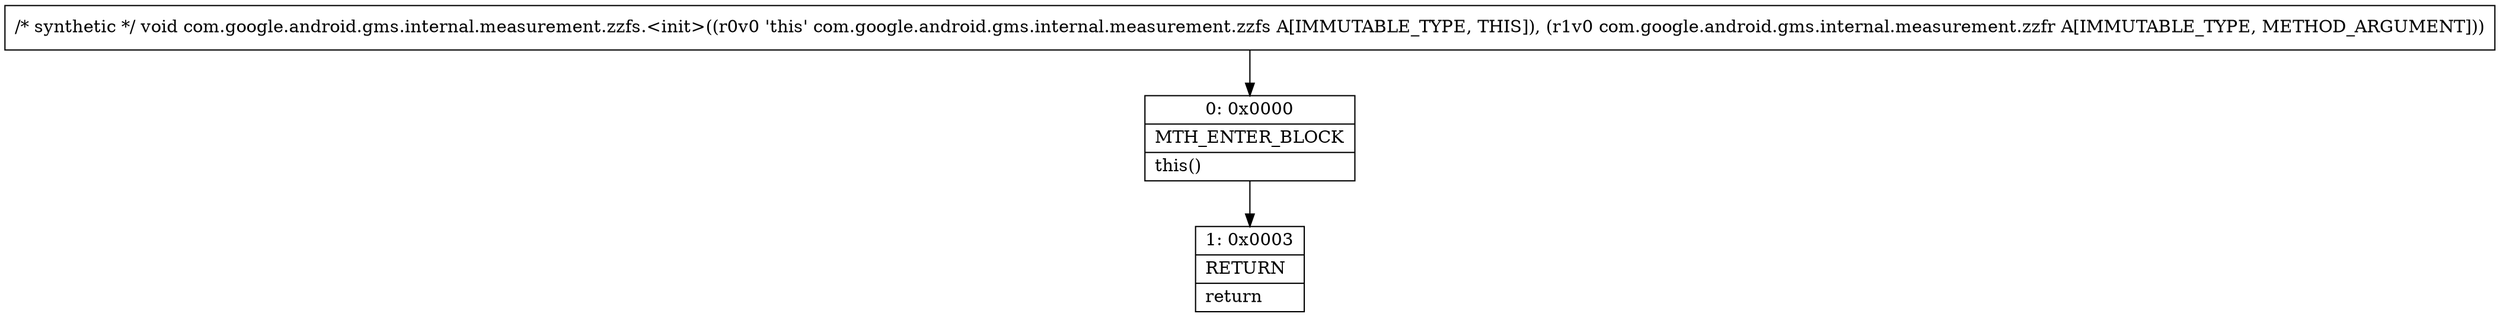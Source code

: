 digraph "CFG forcom.google.android.gms.internal.measurement.zzfs.\<init\>(Lcom\/google\/android\/gms\/internal\/measurement\/zzfr;)V" {
Node_0 [shape=record,label="{0\:\ 0x0000|MTH_ENTER_BLOCK\l|this()\l}"];
Node_1 [shape=record,label="{1\:\ 0x0003|RETURN\l|return\l}"];
MethodNode[shape=record,label="{\/* synthetic *\/ void com.google.android.gms.internal.measurement.zzfs.\<init\>((r0v0 'this' com.google.android.gms.internal.measurement.zzfs A[IMMUTABLE_TYPE, THIS]), (r1v0 com.google.android.gms.internal.measurement.zzfr A[IMMUTABLE_TYPE, METHOD_ARGUMENT])) }"];
MethodNode -> Node_0;
Node_0 -> Node_1;
}

